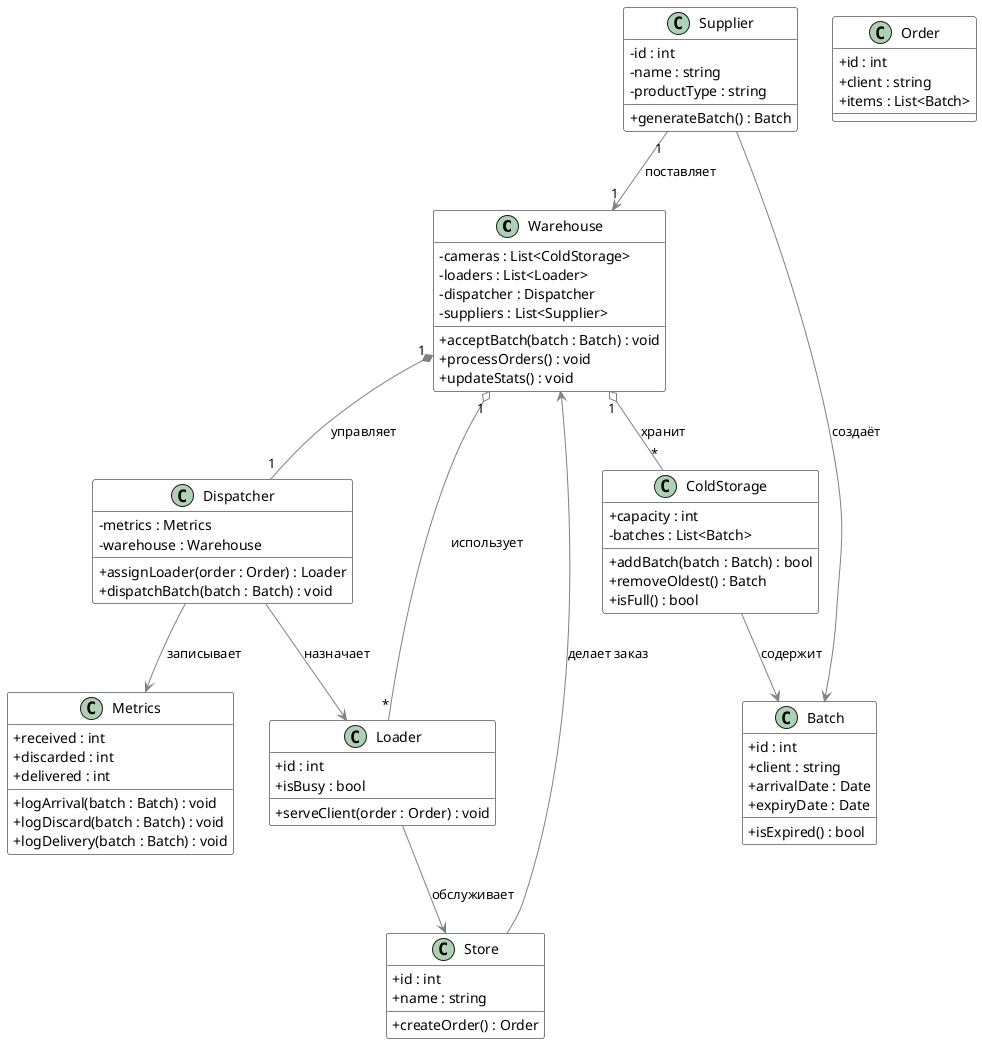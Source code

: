 @startuml
skinparam classAttributeIconSize 0
skinparam classFontColor black
skinparam ArrowColor gray
skinparam ArrowThickness 1
skinparam classBackgroundColor white
skinparam classBorderColor black

class Warehouse {
  -cameras : List<ColdStorage>
  -loaders : List<Loader>
  -dispatcher : Dispatcher
  -suppliers : List<Supplier>
  +acceptBatch(batch : Batch) : void
  +processOrders() : void
  +updateStats() : void
}

class Supplier {
  -id : int
  -name : string
  -productType : string
  +generateBatch() : Batch
}

class Batch {
  +id : int
  +client : string
  +arrivalDate : Date
  +expiryDate : Date
  +isExpired() : bool
}

class ColdStorage {
  +capacity : int
  -batches : List<Batch>
  +addBatch(batch : Batch) : bool
  +removeOldest() : Batch
  +isFull() : bool
}

class Dispatcher {
  -metrics : Metrics
  -warehouse : Warehouse
  +assignLoader(order : Order) : Loader
  +dispatchBatch(batch : Batch) : void
}

class Loader {
  +id : int
  +isBusy : bool
  +serveClient(order : Order) : void
}

class Store {
  +id : int
  +name : string
  +createOrder() : Order
}

class Order {
  +id : int
  +client : string
  +items : List<Batch>
}

class Metrics {
  +received : int
  +discarded : int
  +delivered : int
  +logArrival(batch : Batch) : void
  +logDiscard(batch : Batch) : void
  +logDelivery(batch : Batch) : void
}

Supplier "1" --> "1" Warehouse : поставляет
Warehouse "1" o-- "*" ColdStorage : хранит
Warehouse "1" o-- "*" Loader : использует
Warehouse "1" *-- "1" Dispatcher : управляет
Dispatcher --> Loader : назначает
Loader --> Store : обслуживает
Dispatcher --> Metrics : записывает
ColdStorage --> Batch : содержит
Store --> Warehouse : делает заказ
Supplier --> Batch : создаёт
@enduml
